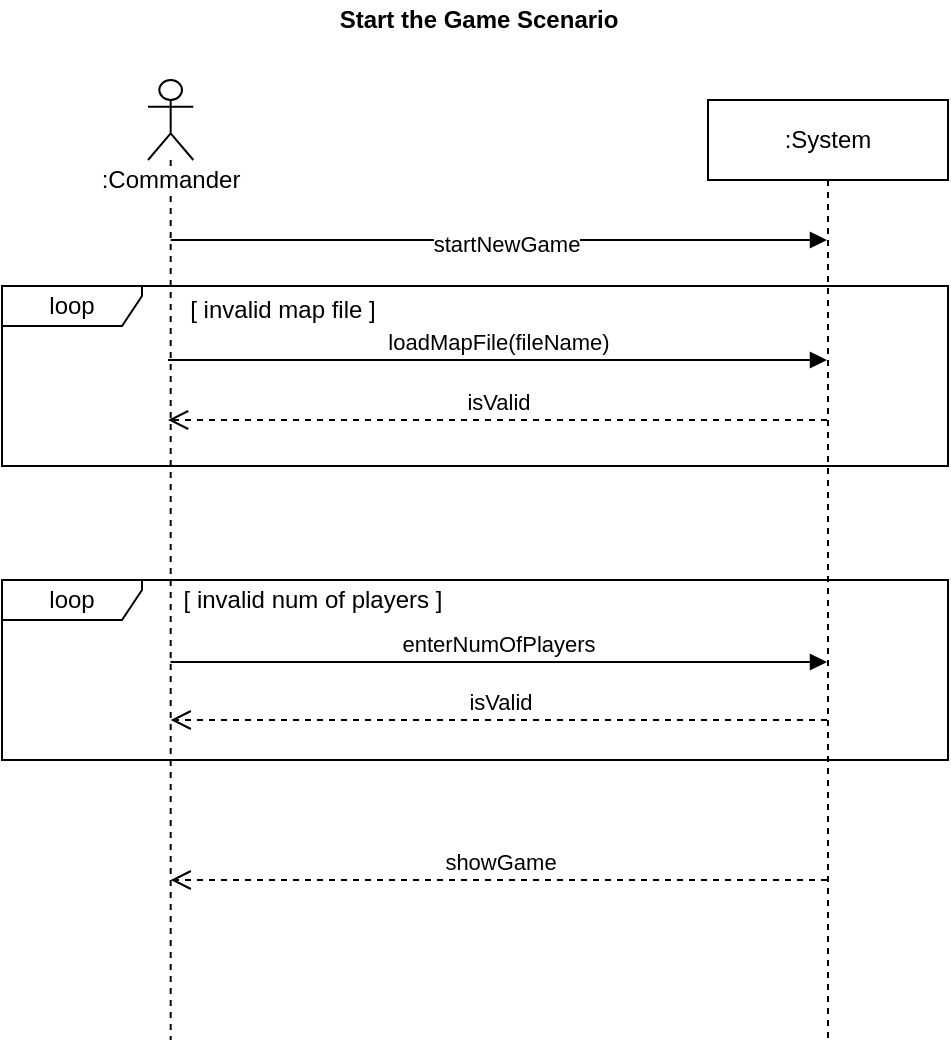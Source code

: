 <mxfile version="18.1.1" type="github" pages="2">
  <diagram id="kgpKYQtTHZ0yAKxKKP6v" name="Start_the_Game">
    <mxGraphModel dx="697" dy="902" grid="1" gridSize="10" guides="1" tooltips="1" connect="1" arrows="1" fold="1" page="1" pageScale="1" pageWidth="850" pageHeight="1100" math="0" shadow="0">
      <root>
        <mxCell id="0" />
        <mxCell id="1" parent="0" />
        <mxCell id="jZU1QylxXE7mo_XxP9E7-12" value="loop" style="shape=umlFrame;whiteSpace=wrap;html=1;labelBackgroundColor=#FFFFFF;width=70;height=20;" vertex="1" parent="1">
          <mxGeometry x="37" y="263" width="473" height="90" as="geometry" />
        </mxCell>
        <mxCell id="jZU1QylxXE7mo_XxP9E7-3" value="&lt;span style=&quot;background-color: rgb(255, 255, 255);&quot;&gt;:Commander&lt;/span&gt;" style="shape=umlLifeline;participant=umlActor;perimeter=lifelinePerimeter;whiteSpace=wrap;html=1;container=1;collapsible=0;recursiveResize=0;verticalAlign=top;spacingTop=36;outlineConnect=0;" vertex="1" parent="1">
          <mxGeometry x="110" y="160" width="22.67" height="480" as="geometry" />
        </mxCell>
        <mxCell id="jZU1QylxXE7mo_XxP9E7-4" value=":System" style="shape=umlLifeline;perimeter=lifelinePerimeter;whiteSpace=wrap;html=1;container=1;collapsible=0;recursiveResize=0;outlineConnect=0;labelBackgroundColor=#FFFFFF;" vertex="1" parent="1">
          <mxGeometry x="390" y="170" width="120" height="470" as="geometry" />
        </mxCell>
        <mxCell id="jZU1QylxXE7mo_XxP9E7-5" value="Start the Game Scenario" style="text;html=1;resizable=0;autosize=1;align=center;verticalAlign=middle;points=[];fillColor=none;strokeColor=none;rounded=0;labelBackgroundColor=#FFFFFF;fontStyle=1" vertex="1" parent="1">
          <mxGeometry x="200" y="120" width="150" height="20" as="geometry" />
        </mxCell>
        <mxCell id="jZU1QylxXE7mo_XxP9E7-6" value="" style="html=1;verticalAlign=bottom;labelBackgroundColor=none;endArrow=block;endFill=1;rounded=0;" edge="1" parent="1" source="jZU1QylxXE7mo_XxP9E7-3" target="jZU1QylxXE7mo_XxP9E7-4">
          <mxGeometry width="160" relative="1" as="geometry">
            <mxPoint x="160" y="290" as="sourcePoint" />
            <mxPoint x="320" y="290" as="targetPoint" />
            <Array as="points">
              <mxPoint x="330" y="240" />
            </Array>
          </mxGeometry>
        </mxCell>
        <mxCell id="jZU1QylxXE7mo_XxP9E7-7" value="startNewGame" style="edgeLabel;html=1;align=center;verticalAlign=middle;resizable=0;points=[];" vertex="1" connectable="0" parent="jZU1QylxXE7mo_XxP9E7-6">
          <mxGeometry x="0.02" y="-2" relative="1" as="geometry">
            <mxPoint as="offset" />
          </mxGeometry>
        </mxCell>
        <mxCell id="jZU1QylxXE7mo_XxP9E7-16" value="loadMapFile(fileName)" style="html=1;verticalAlign=bottom;endArrow=block;rounded=0;" edge="1" target="jZU1QylxXE7mo_XxP9E7-4" parent="1">
          <mxGeometry relative="1" as="geometry">
            <mxPoint x="120" y="300" as="sourcePoint" />
            <mxPoint x="439.5" y="300" as="targetPoint" />
          </mxGeometry>
        </mxCell>
        <mxCell id="jZU1QylxXE7mo_XxP9E7-17" value="isValid" style="html=1;verticalAlign=bottom;endArrow=open;dashed=1;endSize=8;rounded=0;" edge="1" source="jZU1QylxXE7mo_XxP9E7-4" parent="1">
          <mxGeometry relative="1" as="geometry">
            <mxPoint x="120" y="330" as="targetPoint" />
            <mxPoint x="439.5" y="330" as="sourcePoint" />
          </mxGeometry>
        </mxCell>
        <mxCell id="jZU1QylxXE7mo_XxP9E7-19" value="loop" style="shape=umlFrame;whiteSpace=wrap;html=1;labelBackgroundColor=#FFFFFF;width=70;height=20;" vertex="1" parent="1">
          <mxGeometry x="37" y="410" width="473" height="90" as="geometry" />
        </mxCell>
        <mxCell id="jZU1QylxXE7mo_XxP9E7-18" value="[ invalid map file ]" style="text;html=1;resizable=0;autosize=1;align=center;verticalAlign=middle;points=[];fillColor=none;strokeColor=none;rounded=0;labelBackgroundColor=#FFFFFF;" vertex="1" parent="1">
          <mxGeometry x="122" y="265" width="110" height="20" as="geometry" />
        </mxCell>
        <mxCell id="jZU1QylxXE7mo_XxP9E7-20" value="[ invalid num of players ]" style="text;html=1;resizable=0;autosize=1;align=center;verticalAlign=middle;points=[];fillColor=none;strokeColor=none;rounded=0;labelBackgroundColor=#FFFFFF;" vertex="1" parent="1">
          <mxGeometry x="122" y="410" width="140" height="20" as="geometry" />
        </mxCell>
        <mxCell id="jZU1QylxXE7mo_XxP9E7-22" value="enterNumOfPlayers" style="html=1;verticalAlign=bottom;endArrow=block;rounded=0;" edge="1" parent="1">
          <mxGeometry relative="1" as="geometry">
            <mxPoint x="121.247" y="451" as="sourcePoint" />
            <mxPoint x="449.5" y="451" as="targetPoint" />
            <Array as="points">
              <mxPoint x="230" y="451" />
            </Array>
          </mxGeometry>
        </mxCell>
        <mxCell id="jZU1QylxXE7mo_XxP9E7-23" value="isValid" style="html=1;verticalAlign=bottom;endArrow=open;dashed=1;endSize=8;rounded=0;" edge="1" source="jZU1QylxXE7mo_XxP9E7-4" parent="1" target="jZU1QylxXE7mo_XxP9E7-3">
          <mxGeometry relative="1" as="geometry">
            <mxPoint x="210" y="616" as="targetPoint" />
            <mxPoint x="280" y="616.0" as="sourcePoint" />
            <Array as="points">
              <mxPoint x="290" y="480" />
            </Array>
          </mxGeometry>
        </mxCell>
        <mxCell id="jZU1QylxXE7mo_XxP9E7-24" value="showGame" style="html=1;verticalAlign=bottom;endArrow=open;dashed=1;endSize=8;rounded=0;" edge="1" parent="1" source="jZU1QylxXE7mo_XxP9E7-4" target="jZU1QylxXE7mo_XxP9E7-3">
          <mxGeometry relative="1" as="geometry">
            <mxPoint x="320" y="440" as="sourcePoint" />
            <mxPoint x="240" y="440" as="targetPoint" />
            <Array as="points">
              <mxPoint x="290" y="560" />
            </Array>
          </mxGeometry>
        </mxCell>
      </root>
    </mxGraphModel>
  </diagram>
  <diagram id="eCASQe-fDAXFaNPto9nG" name="Proceed_a_Turn">
    <mxGraphModel dx="673" dy="872" grid="1" gridSize="10" guides="1" tooltips="1" connect="1" arrows="1" fold="1" page="1" pageScale="1" pageWidth="827" pageHeight="1169" math="0" shadow="0">
      <root>
        <mxCell id="0" />
        <mxCell id="1" parent="0" />
        <mxCell id="7WkhbL4ykhHUe4-XgXFN-2" value="&lt;span style=&quot;background-color: rgb(255, 255, 255);&quot;&gt;:Player&lt;/span&gt;" style="shape=umlLifeline;participant=umlActor;perimeter=lifelinePerimeter;whiteSpace=wrap;html=1;container=1;collapsible=0;recursiveResize=0;verticalAlign=top;spacingTop=36;outlineConnect=0;" vertex="1" parent="1">
          <mxGeometry x="113" y="105" width="22.67" height="615" as="geometry" />
        </mxCell>
        <mxCell id="7WkhbL4ykhHUe4-XgXFN-3" value=":System" style="shape=umlLifeline;perimeter=lifelinePerimeter;whiteSpace=wrap;html=1;container=1;collapsible=0;recursiveResize=0;outlineConnect=0;labelBackgroundColor=#FFFFFF;" vertex="1" parent="1">
          <mxGeometry x="393" y="115" width="120" height="605" as="geometry" />
        </mxCell>
        <mxCell id="7WkhbL4ykhHUe4-XgXFN-4" value="Proceed a Turn Scenario" style="text;html=1;resizable=0;autosize=1;align=center;verticalAlign=middle;points=[];fillColor=none;strokeColor=none;rounded=0;labelBackgroundColor=#FFFFFF;fontStyle=1" vertex="1" parent="1">
          <mxGeometry x="198" y="65" width="160" height="20" as="geometry" />
        </mxCell>
        <mxCell id="7WkhbL4ykhHUe4-XgXFN-7" value="selectBehavior(behavior)" style="html=1;verticalAlign=bottom;endArrow=block;rounded=0;" edge="1" parent="1">
          <mxGeometry relative="1" as="geometry">
            <mxPoint x="123.0" y="200" as="sourcePoint" />
            <mxPoint x="452.5" y="200" as="targetPoint" />
          </mxGeometry>
        </mxCell>
        <mxCell id="7WkhbL4ykhHUe4-XgXFN-14" value="passTurn" style="html=1;verticalAlign=bottom;endArrow=open;dashed=1;endSize=8;rounded=0;" edge="1" parent="1">
          <mxGeometry relative="1" as="geometry">
            <mxPoint x="452.5" y="670" as="sourcePoint" />
            <mxPoint x="124.168" y="670" as="targetPoint" />
            <Array as="points">
              <mxPoint x="290" y="670" />
            </Array>
          </mxGeometry>
        </mxCell>
        <mxCell id="7WkhbL4ykhHUe4-XgXFN-15" value="alt" style="shape=umlFrame;tabWidth=110;tabHeight=30;tabPosition=left;html=1;boundedLbl=1;labelInHeader=1;width=70;height=27;labelBackgroundColor=#FFFFFF;" vertex="1" parent="1">
          <mxGeometry x="23" y="223" width="537" height="407" as="geometry" />
        </mxCell>
        <mxCell id="7WkhbL4ykhHUe4-XgXFN-16" value="[behavior == stay]" style="text;labelBackgroundColor=#FFFFFF;" vertex="1" parent="7WkhbL4ykhHUe4-XgXFN-15">
          <mxGeometry width="100" height="20" relative="1" as="geometry">
            <mxPoint x="100" as="offset" />
          </mxGeometry>
        </mxCell>
        <mxCell id="7WkhbL4ykhHUe4-XgXFN-18" value="[behavior == move]" style="endArrow=none;startArrow=none;endFill=0;startFill=0;endSize=8;html=1;verticalAlign=bottom;dashed=1;labelBackgroundColor=none;dashPattern=10 10;rounded=0;exitX=-0.001;exitY=0.454;exitDx=0;exitDy=0;exitPerimeter=0;entryX=1;entryY=0.189;entryDx=0;entryDy=0;entryPerimeter=0;" edge="1" parent="7WkhbL4ykhHUe4-XgXFN-15" target="7WkhbL4ykhHUe4-XgXFN-15">
          <mxGeometry x="-0.426" y="-18" width="160" relative="1" as="geometry">
            <mxPoint x="1.066e-14" y="81.309" as="sourcePoint" />
            <mxPoint x="510.0" y="77.001" as="targetPoint" />
            <mxPoint as="offset" />
          </mxGeometry>
        </mxCell>
        <mxCell id="7WkhbL4ykhHUe4-XgXFN-26" value="loop" style="shape=umlFrame;tabWidth=110;tabHeight=30;tabPosition=left;html=1;boundedLbl=1;labelInHeader=1;width=70;height=27;labelBackgroundColor=#FFFFFF;" vertex="1" parent="7WkhbL4ykhHUe4-XgXFN-15">
          <mxGeometry x="32" y="177.0" width="473" height="112.318" as="geometry" />
        </mxCell>
        <mxCell id="7WkhbL4ykhHUe4-XgXFN-27" value="[ dest is invalid ]" style="text;labelBackgroundColor=#FFFFFF;" vertex="1" parent="7WkhbL4ykhHUe4-XgXFN-26">
          <mxGeometry width="100" height="20" relative="1" as="geometry">
            <mxPoint x="100" as="offset" />
          </mxGeometry>
        </mxCell>
        <mxCell id="bfKFnVwhQkuli8sT2JID-5" value="dest" style="html=1;verticalAlign=bottom;endArrow=open;dashed=1;endSize=8;rounded=0;" edge="1" parent="7WkhbL4ykhHUe4-XgXFN-26">
          <mxGeometry relative="1" as="geometry">
            <mxPoint x="396.5" y="85.949" as="sourcePoint" />
            <mxPoint x="68.168" y="85.949" as="targetPoint" />
            <Array as="points">
              <mxPoint x="244" y="85.949" />
            </Array>
          </mxGeometry>
        </mxCell>
        <mxCell id="bfKFnVwhQkuli8sT2JID-6" value="movePiece(dest)" style="html=1;verticalAlign=bottom;endArrow=block;rounded=0;" edge="1" parent="7WkhbL4ykhHUe4-XgXFN-15">
          <mxGeometry relative="1" as="geometry">
            <mxPoint x="101.168" y="327" as="sourcePoint" />
            <mxPoint x="429.5" y="327" as="targetPoint" />
            <Array as="points">
              <mxPoint x="267" y="327" />
            </Array>
          </mxGeometry>
        </mxCell>
        <mxCell id="bfKFnVwhQkuli8sT2JID-7" value="showChanges" style="html=1;verticalAlign=bottom;endArrow=open;dashed=1;endSize=8;rounded=0;" edge="1" parent="7WkhbL4ykhHUe4-XgXFN-15">
          <mxGeometry relative="1" as="geometry">
            <mxPoint x="429.5" y="367" as="sourcePoint" />
            <mxPoint x="101.168" y="367" as="targetPoint" />
            <Array as="points">
              <mxPoint x="277" y="367" />
            </Array>
          </mxGeometry>
        </mxCell>
        <mxCell id="7WkhbL4ykhHUe4-XgXFN-19" value="reducePenalty" style="html=1;verticalAlign=bottom;endArrow=block;rounded=0;" edge="1" parent="1">
          <mxGeometry relative="1" as="geometry">
            <mxPoint x="124.168" y="271" as="sourcePoint" />
            <mxPoint x="452.5" y="271" as="targetPoint" />
            <Array as="points">
              <mxPoint x="290" y="271" />
            </Array>
          </mxGeometry>
        </mxCell>
        <mxCell id="7WkhbL4ykhHUe4-XgXFN-21" value="rollDice" style="html=1;verticalAlign=bottom;endArrow=block;rounded=0;" edge="1" parent="1">
          <mxGeometry relative="1" as="geometry">
            <mxPoint x="124.168" y="341" as="sourcePoint" />
            <mxPoint x="452.5" y="341" as="targetPoint" />
            <Array as="points">
              <mxPoint x="300" y="341" />
            </Array>
          </mxGeometry>
        </mxCell>
        <mxCell id="7WkhbL4ykhHUe4-XgXFN-22" value="diceResult" style="html=1;verticalAlign=bottom;endArrow=open;dashed=1;endSize=8;rounded=0;" edge="1" parent="1">
          <mxGeometry relative="1" as="geometry">
            <mxPoint x="452.5" y="371" as="sourcePoint" />
            <mxPoint x="124.168" y="371" as="targetPoint" />
            <Array as="points">
              <mxPoint x="300" y="371" />
            </Array>
          </mxGeometry>
        </mxCell>
        <mxCell id="bfKFnVwhQkuli8sT2JID-1" value="combineDirection(directions)" style="html=1;verticalAlign=bottom;endArrow=block;rounded=0;" edge="1" parent="1">
          <mxGeometry relative="1" as="geometry">
            <mxPoint x="124.168" y="454" as="sourcePoint" />
            <mxPoint x="452.5" y="454" as="targetPoint" />
            <Array as="points">
              <mxPoint x="290" y="454" />
            </Array>
          </mxGeometry>
        </mxCell>
      </root>
    </mxGraphModel>
  </diagram>
</mxfile>

